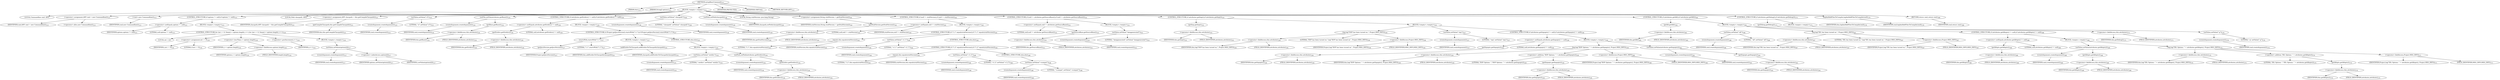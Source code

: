 digraph "setupRmicCommand" {  
"476" [label = <(METHOD,setupRmicCommand)<SUB>212</SUB>> ]
"18" [label = <(PARAM,this)<SUB>212</SUB>> ]
"477" [label = <(PARAM,String[] options)<SUB>212</SUB>> ]
"478" [label = <(BLOCK,&lt;empty&gt;,&lt;empty&gt;)<SUB>212</SUB>> ]
"16" [label = <(LOCAL,Commandline cmd: ANY)> ]
"479" [label = <(&lt;operator&gt;.assignment,ANY cmd = new Commandline())<SUB>213</SUB>> ]
"480" [label = <(IDENTIFIER,cmd,ANY cmd = new Commandline())<SUB>213</SUB>> ]
"481" [label = <(&lt;operator&gt;.alloc,new Commandline())<SUB>213</SUB>> ]
"482" [label = <(&lt;init&gt;,new Commandline())<SUB>213</SUB>> ]
"15" [label = <(IDENTIFIER,cmd,new Commandline())<SUB>213</SUB>> ]
"483" [label = <(CONTROL_STRUCTURE,if (options != null),if (options != null))<SUB>215</SUB>> ]
"484" [label = <(&lt;operator&gt;.notEquals,options != null)<SUB>215</SUB>> ]
"485" [label = <(IDENTIFIER,options,options != null)<SUB>215</SUB>> ]
"486" [label = <(LITERAL,null,options != null)<SUB>215</SUB>> ]
"487" [label = <(BLOCK,&lt;empty&gt;,&lt;empty&gt;)<SUB>215</SUB>> ]
"488" [label = <(CONTROL_STRUCTURE,for (int i = 0; Some(i &lt; options.length); i++),for (int i = 0; Some(i &lt; options.length); i++))<SUB>216</SUB>> ]
"489" [label = <(LOCAL,int i: int)> ]
"490" [label = <(&lt;operator&gt;.assignment,int i = 0)<SUB>216</SUB>> ]
"491" [label = <(IDENTIFIER,i,int i = 0)<SUB>216</SUB>> ]
"492" [label = <(LITERAL,0,int i = 0)<SUB>216</SUB>> ]
"493" [label = <(&lt;operator&gt;.lessThan,i &lt; options.length)<SUB>216</SUB>> ]
"494" [label = <(IDENTIFIER,i,i &lt; options.length)<SUB>216</SUB>> ]
"495" [label = <(&lt;operator&gt;.fieldAccess,options.length)<SUB>216</SUB>> ]
"496" [label = <(IDENTIFIER,options,i &lt; options.length)<SUB>216</SUB>> ]
"497" [label = <(FIELD_IDENTIFIER,length,length)<SUB>216</SUB>> ]
"498" [label = <(&lt;operator&gt;.postIncrement,i++)<SUB>216</SUB>> ]
"499" [label = <(IDENTIFIER,i,i++)<SUB>216</SUB>> ]
"500" [label = <(BLOCK,&lt;empty&gt;,&lt;empty&gt;)<SUB>216</SUB>> ]
"501" [label = <(setValue,setValue(options[i]))<SUB>217</SUB>> ]
"502" [label = <(createArgument,createArgument())<SUB>217</SUB>> ]
"503" [label = <(IDENTIFIER,cmd,createArgument())<SUB>217</SUB>> ]
"504" [label = <(&lt;operator&gt;.indexAccess,options[i])<SUB>217</SUB>> ]
"505" [label = <(IDENTIFIER,options,setValue(options[i]))<SUB>217</SUB>> ]
"506" [label = <(IDENTIFIER,i,setValue(options[i]))<SUB>217</SUB>> ]
"507" [label = <(LOCAL,Path classpath: ANY)> ]
"508" [label = <(&lt;operator&gt;.assignment,ANY classpath = this.getCompileClasspath())<SUB>221</SUB>> ]
"509" [label = <(IDENTIFIER,classpath,ANY classpath = this.getCompileClasspath())<SUB>221</SUB>> ]
"510" [label = <(getCompileClasspath,this.getCompileClasspath())<SUB>221</SUB>> ]
"17" [label = <(IDENTIFIER,this,this.getCompileClasspath())<SUB>221</SUB>> ]
"511" [label = <(setValue,setValue(&quot;-d&quot;))<SUB>223</SUB>> ]
"512" [label = <(createArgument,createArgument())<SUB>223</SUB>> ]
"513" [label = <(IDENTIFIER,cmd,createArgument())<SUB>223</SUB>> ]
"514" [label = <(LITERAL,&quot;-d&quot;,setValue(&quot;-d&quot;))<SUB>223</SUB>> ]
"515" [label = <(setFile,setFile(attributes.getBase()))<SUB>224</SUB>> ]
"516" [label = <(createArgument,createArgument())<SUB>224</SUB>> ]
"517" [label = <(IDENTIFIER,cmd,createArgument())<SUB>224</SUB>> ]
"518" [label = <(getBase,getBase())<SUB>224</SUB>> ]
"519" [label = <(&lt;operator&gt;.fieldAccess,this.attributes)<SUB>224</SUB>> ]
"520" [label = <(IDENTIFIER,this,getBase())<SUB>224</SUB>> ]
"521" [label = <(FIELD_IDENTIFIER,attributes,attributes)<SUB>224</SUB>> ]
"522" [label = <(CONTROL_STRUCTURE,if (attributes.getExtdirs() != null),if (attributes.getExtdirs() != null))<SUB>226</SUB>> ]
"523" [label = <(&lt;operator&gt;.notEquals,attributes.getExtdirs() != null)<SUB>226</SUB>> ]
"524" [label = <(getExtdirs,getExtdirs())<SUB>226</SUB>> ]
"525" [label = <(&lt;operator&gt;.fieldAccess,this.attributes)<SUB>226</SUB>> ]
"526" [label = <(IDENTIFIER,this,getExtdirs())<SUB>226</SUB>> ]
"527" [label = <(FIELD_IDENTIFIER,attributes,attributes)<SUB>226</SUB>> ]
"528" [label = <(LITERAL,null,attributes.getExtdirs() != null)<SUB>226</SUB>> ]
"529" [label = <(BLOCK,&lt;empty&gt;,&lt;empty&gt;)<SUB>226</SUB>> ]
"530" [label = <(CONTROL_STRUCTURE,if (Project.getJavaVersion().startsWith(&quot;1.1&quot;)),if (Project.getJavaVersion().startsWith(&quot;1.1&quot;)))<SUB>227</SUB>> ]
"531" [label = <(startsWith,startsWith(&quot;1.1&quot;))<SUB>227</SUB>> ]
"532" [label = <(getJavaVersion,getJavaVersion())<SUB>227</SUB>> ]
"533" [label = <(IDENTIFIER,Project,getJavaVersion())<SUB>227</SUB>> ]
"534" [label = <(LITERAL,&quot;1.1&quot;,startsWith(&quot;1.1&quot;))<SUB>227</SUB>> ]
"535" [label = <(BLOCK,&lt;empty&gt;,&lt;empty&gt;)<SUB>227</SUB>> ]
"536" [label = <(addExtdirsToClasspath,addExtdirsToClasspath(classpath))<SUB>231</SUB>> ]
"19" [label = <(IDENTIFIER,this,addExtdirsToClasspath(classpath))<SUB>231</SUB>> ]
"537" [label = <(IDENTIFIER,classpath,addExtdirsToClasspath(classpath))<SUB>231</SUB>> ]
"538" [label = <(CONTROL_STRUCTURE,else,else)<SUB>232</SUB>> ]
"539" [label = <(BLOCK,&lt;empty&gt;,&lt;empty&gt;)<SUB>232</SUB>> ]
"540" [label = <(setValue,setValue(&quot;-extdirs&quot;))<SUB>233</SUB>> ]
"541" [label = <(createArgument,createArgument())<SUB>233</SUB>> ]
"542" [label = <(IDENTIFIER,cmd,createArgument())<SUB>233</SUB>> ]
"543" [label = <(LITERAL,&quot;-extdirs&quot;,setValue(&quot;-extdirs&quot;))<SUB>233</SUB>> ]
"544" [label = <(setPath,setPath(attributes.getExtdirs()))<SUB>234</SUB>> ]
"545" [label = <(createArgument,createArgument())<SUB>234</SUB>> ]
"546" [label = <(IDENTIFIER,cmd,createArgument())<SUB>234</SUB>> ]
"547" [label = <(getExtdirs,getExtdirs())<SUB>234</SUB>> ]
"548" [label = <(&lt;operator&gt;.fieldAccess,this.attributes)<SUB>234</SUB>> ]
"549" [label = <(IDENTIFIER,this,getExtdirs())<SUB>234</SUB>> ]
"550" [label = <(FIELD_IDENTIFIER,attributes,attributes)<SUB>234</SUB>> ]
"551" [label = <(setValue,setValue(&quot;-classpath&quot;))<SUB>238</SUB>> ]
"552" [label = <(createArgument,createArgument())<SUB>238</SUB>> ]
"553" [label = <(IDENTIFIER,cmd,createArgument())<SUB>238</SUB>> ]
"554" [label = <(LITERAL,&quot;-classpath&quot;,setValue(&quot;-classpath&quot;))<SUB>238</SUB>> ]
"555" [label = <(setPath,setPath(classpath))<SUB>239</SUB>> ]
"556" [label = <(createArgument,createArgument())<SUB>239</SUB>> ]
"557" [label = <(IDENTIFIER,cmd,createArgument())<SUB>239</SUB>> ]
"558" [label = <(IDENTIFIER,classpath,setPath(classpath))<SUB>239</SUB>> ]
"559" [label = <(LOCAL,String stubVersion: java.lang.String)> ]
"560" [label = <(&lt;operator&gt;.assignment,String stubVersion = getStubVersion())<SUB>241</SUB>> ]
"561" [label = <(IDENTIFIER,stubVersion,String stubVersion = getStubVersion())<SUB>241</SUB>> ]
"562" [label = <(getStubVersion,getStubVersion())<SUB>241</SUB>> ]
"563" [label = <(&lt;operator&gt;.fieldAccess,this.attributes)<SUB>241</SUB>> ]
"564" [label = <(IDENTIFIER,this,getStubVersion())<SUB>241</SUB>> ]
"565" [label = <(FIELD_IDENTIFIER,attributes,attributes)<SUB>241</SUB>> ]
"566" [label = <(CONTROL_STRUCTURE,if (null != stubVersion),if (null != stubVersion))<SUB>242</SUB>> ]
"567" [label = <(&lt;operator&gt;.notEquals,null != stubVersion)<SUB>242</SUB>> ]
"568" [label = <(LITERAL,null,null != stubVersion)<SUB>242</SUB>> ]
"569" [label = <(IDENTIFIER,stubVersion,null != stubVersion)<SUB>242</SUB>> ]
"570" [label = <(BLOCK,&lt;empty&gt;,&lt;empty&gt;)<SUB>242</SUB>> ]
"571" [label = <(CONTROL_STRUCTURE,if (&quot;1.1&quot;.equals(stubVersion)),if (&quot;1.1&quot;.equals(stubVersion)))<SUB>243</SUB>> ]
"572" [label = <(equals,this.equals(stubVersion))<SUB>243</SUB>> ]
"573" [label = <(LITERAL,&quot;1.1&quot;,this.equals(stubVersion))<SUB>243</SUB>> ]
"574" [label = <(IDENTIFIER,stubVersion,this.equals(stubVersion))<SUB>243</SUB>> ]
"575" [label = <(setValue,setValue(&quot;-v1.1&quot;))<SUB>244</SUB>> ]
"576" [label = <(createArgument,createArgument())<SUB>244</SUB>> ]
"577" [label = <(IDENTIFIER,cmd,createArgument())<SUB>244</SUB>> ]
"578" [label = <(LITERAL,&quot;-v1.1&quot;,setValue(&quot;-v1.1&quot;))<SUB>244</SUB>> ]
"579" [label = <(CONTROL_STRUCTURE,else,else)<SUB>245</SUB>> ]
"580" [label = <(CONTROL_STRUCTURE,if (&quot;1.2&quot;.equals(stubVersion)),if (&quot;1.2&quot;.equals(stubVersion)))<SUB>245</SUB>> ]
"581" [label = <(equals,this.equals(stubVersion))<SUB>245</SUB>> ]
"582" [label = <(LITERAL,&quot;1.2&quot;,this.equals(stubVersion))<SUB>245</SUB>> ]
"583" [label = <(IDENTIFIER,stubVersion,this.equals(stubVersion))<SUB>245</SUB>> ]
"584" [label = <(setValue,setValue(&quot;-v1.2&quot;))<SUB>246</SUB>> ]
"585" [label = <(createArgument,createArgument())<SUB>246</SUB>> ]
"586" [label = <(IDENTIFIER,cmd,createArgument())<SUB>246</SUB>> ]
"587" [label = <(LITERAL,&quot;-v1.2&quot;,setValue(&quot;-v1.2&quot;))<SUB>246</SUB>> ]
"588" [label = <(CONTROL_STRUCTURE,else,else)<SUB>248</SUB>> ]
"589" [label = <(setValue,setValue(&quot;-vcompat&quot;))<SUB>248</SUB>> ]
"590" [label = <(createArgument,createArgument())<SUB>248</SUB>> ]
"591" [label = <(IDENTIFIER,cmd,createArgument())<SUB>248</SUB>> ]
"592" [label = <(LITERAL,&quot;-vcompat&quot;,setValue(&quot;-vcompat&quot;))<SUB>248</SUB>> ]
"593" [label = <(CONTROL_STRUCTURE,if (null != attributes.getSourceBase()),if (null != attributes.getSourceBase()))<SUB>251</SUB>> ]
"594" [label = <(&lt;operator&gt;.notEquals,null != attributes.getSourceBase())<SUB>251</SUB>> ]
"595" [label = <(LITERAL,null,null != attributes.getSourceBase())<SUB>251</SUB>> ]
"596" [label = <(getSourceBase,getSourceBase())<SUB>251</SUB>> ]
"597" [label = <(&lt;operator&gt;.fieldAccess,this.attributes)<SUB>251</SUB>> ]
"598" [label = <(IDENTIFIER,this,getSourceBase())<SUB>251</SUB>> ]
"599" [label = <(FIELD_IDENTIFIER,attributes,attributes)<SUB>251</SUB>> ]
"600" [label = <(BLOCK,&lt;empty&gt;,&lt;empty&gt;)<SUB>251</SUB>> ]
"601" [label = <(setValue,setValue(&quot;-keepgenerated&quot;))<SUB>252</SUB>> ]
"602" [label = <(createArgument,createArgument())<SUB>252</SUB>> ]
"603" [label = <(IDENTIFIER,cmd,createArgument())<SUB>252</SUB>> ]
"604" [label = <(LITERAL,&quot;-keepgenerated&quot;,setValue(&quot;-keepgenerated&quot;))<SUB>252</SUB>> ]
"605" [label = <(CONTROL_STRUCTURE,if (attributes.getIiop()),if (attributes.getIiop()))<SUB>255</SUB>> ]
"606" [label = <(getIiop,getIiop())<SUB>255</SUB>> ]
"607" [label = <(&lt;operator&gt;.fieldAccess,this.attributes)<SUB>255</SUB>> ]
"608" [label = <(IDENTIFIER,this,getIiop())<SUB>255</SUB>> ]
"609" [label = <(FIELD_IDENTIFIER,attributes,attributes)<SUB>255</SUB>> ]
"610" [label = <(BLOCK,&lt;empty&gt;,&lt;empty&gt;)<SUB>255</SUB>> ]
"611" [label = <(log,log(&quot;IIOP has been turned on.&quot;, Project.MSG_INFO))<SUB>256</SUB>> ]
"612" [label = <(&lt;operator&gt;.fieldAccess,this.attributes)<SUB>256</SUB>> ]
"613" [label = <(IDENTIFIER,this,log(&quot;IIOP has been turned on.&quot;, Project.MSG_INFO))<SUB>256</SUB>> ]
"614" [label = <(FIELD_IDENTIFIER,attributes,attributes)<SUB>256</SUB>> ]
"615" [label = <(LITERAL,&quot;IIOP has been turned on.&quot;,log(&quot;IIOP has been turned on.&quot;, Project.MSG_INFO))<SUB>256</SUB>> ]
"616" [label = <(&lt;operator&gt;.fieldAccess,Project.MSG_INFO)<SUB>256</SUB>> ]
"617" [label = <(IDENTIFIER,Project,log(&quot;IIOP has been turned on.&quot;, Project.MSG_INFO))<SUB>256</SUB>> ]
"618" [label = <(FIELD_IDENTIFIER,MSG_INFO,MSG_INFO)<SUB>256</SUB>> ]
"619" [label = <(setValue,setValue(&quot;-iiop&quot;))<SUB>257</SUB>> ]
"620" [label = <(createArgument,createArgument())<SUB>257</SUB>> ]
"621" [label = <(IDENTIFIER,cmd,createArgument())<SUB>257</SUB>> ]
"622" [label = <(LITERAL,&quot;-iiop&quot;,setValue(&quot;-iiop&quot;))<SUB>257</SUB>> ]
"623" [label = <(CONTROL_STRUCTURE,if (attributes.getIiopopts() != null),if (attributes.getIiopopts() != null))<SUB>258</SUB>> ]
"624" [label = <(&lt;operator&gt;.notEquals,attributes.getIiopopts() != null)<SUB>258</SUB>> ]
"625" [label = <(getIiopopts,getIiopopts())<SUB>258</SUB>> ]
"626" [label = <(&lt;operator&gt;.fieldAccess,this.attributes)<SUB>258</SUB>> ]
"627" [label = <(IDENTIFIER,this,getIiopopts())<SUB>258</SUB>> ]
"628" [label = <(FIELD_IDENTIFIER,attributes,attributes)<SUB>258</SUB>> ]
"629" [label = <(LITERAL,null,attributes.getIiopopts() != null)<SUB>258</SUB>> ]
"630" [label = <(BLOCK,&lt;empty&gt;,&lt;empty&gt;)<SUB>258</SUB>> ]
"631" [label = <(log,log(&quot;IIOP Options: &quot; + attributes.getIiopopts(), Project.MSG_INFO))<SUB>259</SUB>> ]
"632" [label = <(&lt;operator&gt;.fieldAccess,this.attributes)<SUB>259</SUB>> ]
"633" [label = <(IDENTIFIER,this,log(&quot;IIOP Options: &quot; + attributes.getIiopopts(), Project.MSG_INFO))<SUB>259</SUB>> ]
"634" [label = <(FIELD_IDENTIFIER,attributes,attributes)<SUB>259</SUB>> ]
"635" [label = <(&lt;operator&gt;.addition,&quot;IIOP Options: &quot; + attributes.getIiopopts())<SUB>259</SUB>> ]
"636" [label = <(LITERAL,&quot;IIOP Options: &quot;,&quot;IIOP Options: &quot; + attributes.getIiopopts())<SUB>259</SUB>> ]
"637" [label = <(getIiopopts,getIiopopts())<SUB>259</SUB>> ]
"638" [label = <(&lt;operator&gt;.fieldAccess,this.attributes)<SUB>259</SUB>> ]
"639" [label = <(IDENTIFIER,this,getIiopopts())<SUB>259</SUB>> ]
"640" [label = <(FIELD_IDENTIFIER,attributes,attributes)<SUB>259</SUB>> ]
"641" [label = <(&lt;operator&gt;.fieldAccess,Project.MSG_INFO)<SUB>260</SUB>> ]
"642" [label = <(IDENTIFIER,Project,log(&quot;IIOP Options: &quot; + attributes.getIiopopts(), Project.MSG_INFO))<SUB>260</SUB>> ]
"643" [label = <(FIELD_IDENTIFIER,MSG_INFO,MSG_INFO)<SUB>260</SUB>> ]
"644" [label = <(setValue,setValue(attributes.getIiopopts()))<SUB>261</SUB>> ]
"645" [label = <(createArgument,createArgument())<SUB>261</SUB>> ]
"646" [label = <(IDENTIFIER,cmd,createArgument())<SUB>261</SUB>> ]
"647" [label = <(getIiopopts,getIiopopts())<SUB>261</SUB>> ]
"648" [label = <(&lt;operator&gt;.fieldAccess,this.attributes)<SUB>261</SUB>> ]
"649" [label = <(IDENTIFIER,this,getIiopopts())<SUB>261</SUB>> ]
"650" [label = <(FIELD_IDENTIFIER,attributes,attributes)<SUB>261</SUB>> ]
"651" [label = <(CONTROL_STRUCTURE,if (attributes.getIdl()),if (attributes.getIdl()))<SUB>265</SUB>> ]
"652" [label = <(getIdl,getIdl())<SUB>265</SUB>> ]
"653" [label = <(&lt;operator&gt;.fieldAccess,this.attributes)<SUB>265</SUB>> ]
"654" [label = <(IDENTIFIER,this,getIdl())<SUB>265</SUB>> ]
"655" [label = <(FIELD_IDENTIFIER,attributes,attributes)<SUB>265</SUB>> ]
"656" [label = <(BLOCK,&lt;empty&gt;,&lt;empty&gt;)<SUB>265</SUB>> ]
"657" [label = <(setValue,setValue(&quot;-idl&quot;))<SUB>266</SUB>> ]
"658" [label = <(createArgument,createArgument())<SUB>266</SUB>> ]
"659" [label = <(IDENTIFIER,cmd,createArgument())<SUB>266</SUB>> ]
"660" [label = <(LITERAL,&quot;-idl&quot;,setValue(&quot;-idl&quot;))<SUB>266</SUB>> ]
"661" [label = <(log,log(&quot;IDL has been turned on.&quot;, Project.MSG_INFO))<SUB>267</SUB>> ]
"662" [label = <(&lt;operator&gt;.fieldAccess,this.attributes)<SUB>267</SUB>> ]
"663" [label = <(IDENTIFIER,this,log(&quot;IDL has been turned on.&quot;, Project.MSG_INFO))<SUB>267</SUB>> ]
"664" [label = <(FIELD_IDENTIFIER,attributes,attributes)<SUB>267</SUB>> ]
"665" [label = <(LITERAL,&quot;IDL has been turned on.&quot;,log(&quot;IDL has been turned on.&quot;, Project.MSG_INFO))<SUB>267</SUB>> ]
"666" [label = <(&lt;operator&gt;.fieldAccess,Project.MSG_INFO)<SUB>267</SUB>> ]
"667" [label = <(IDENTIFIER,Project,log(&quot;IDL has been turned on.&quot;, Project.MSG_INFO))<SUB>267</SUB>> ]
"668" [label = <(FIELD_IDENTIFIER,MSG_INFO,MSG_INFO)<SUB>267</SUB>> ]
"669" [label = <(CONTROL_STRUCTURE,if (attributes.getIdlopts() != null),if (attributes.getIdlopts() != null))<SUB>268</SUB>> ]
"670" [label = <(&lt;operator&gt;.notEquals,attributes.getIdlopts() != null)<SUB>268</SUB>> ]
"671" [label = <(getIdlopts,getIdlopts())<SUB>268</SUB>> ]
"672" [label = <(&lt;operator&gt;.fieldAccess,this.attributes)<SUB>268</SUB>> ]
"673" [label = <(IDENTIFIER,this,getIdlopts())<SUB>268</SUB>> ]
"674" [label = <(FIELD_IDENTIFIER,attributes,attributes)<SUB>268</SUB>> ]
"675" [label = <(LITERAL,null,attributes.getIdlopts() != null)<SUB>268</SUB>> ]
"676" [label = <(BLOCK,&lt;empty&gt;,&lt;empty&gt;)<SUB>268</SUB>> ]
"677" [label = <(setValue,setValue(attributes.getIdlopts()))<SUB>269</SUB>> ]
"678" [label = <(createArgument,createArgument())<SUB>269</SUB>> ]
"679" [label = <(IDENTIFIER,cmd,createArgument())<SUB>269</SUB>> ]
"680" [label = <(getIdlopts,getIdlopts())<SUB>269</SUB>> ]
"681" [label = <(&lt;operator&gt;.fieldAccess,this.attributes)<SUB>269</SUB>> ]
"682" [label = <(IDENTIFIER,this,getIdlopts())<SUB>269</SUB>> ]
"683" [label = <(FIELD_IDENTIFIER,attributes,attributes)<SUB>269</SUB>> ]
"684" [label = <(log,log(&quot;IDL Options: &quot; + attributes.getIdlopts(), Project.MSG_INFO))<SUB>270</SUB>> ]
"685" [label = <(&lt;operator&gt;.fieldAccess,this.attributes)<SUB>270</SUB>> ]
"686" [label = <(IDENTIFIER,this,log(&quot;IDL Options: &quot; + attributes.getIdlopts(), Project.MSG_INFO))<SUB>270</SUB>> ]
"687" [label = <(FIELD_IDENTIFIER,attributes,attributes)<SUB>270</SUB>> ]
"688" [label = <(&lt;operator&gt;.addition,&quot;IDL Options: &quot; + attributes.getIdlopts())<SUB>270</SUB>> ]
"689" [label = <(LITERAL,&quot;IDL Options: &quot;,&quot;IDL Options: &quot; + attributes.getIdlopts())<SUB>270</SUB>> ]
"690" [label = <(getIdlopts,getIdlopts())<SUB>270</SUB>> ]
"691" [label = <(&lt;operator&gt;.fieldAccess,this.attributes)<SUB>270</SUB>> ]
"692" [label = <(IDENTIFIER,this,getIdlopts())<SUB>270</SUB>> ]
"693" [label = <(FIELD_IDENTIFIER,attributes,attributes)<SUB>270</SUB>> ]
"694" [label = <(&lt;operator&gt;.fieldAccess,Project.MSG_INFO)<SUB>271</SUB>> ]
"695" [label = <(IDENTIFIER,Project,log(&quot;IDL Options: &quot; + attributes.getIdlopts(), Project.MSG_INFO))<SUB>271</SUB>> ]
"696" [label = <(FIELD_IDENTIFIER,MSG_INFO,MSG_INFO)<SUB>271</SUB>> ]
"697" [label = <(CONTROL_STRUCTURE,if (attributes.getDebug()),if (attributes.getDebug()))<SUB>275</SUB>> ]
"698" [label = <(getDebug,getDebug())<SUB>275</SUB>> ]
"699" [label = <(&lt;operator&gt;.fieldAccess,this.attributes)<SUB>275</SUB>> ]
"700" [label = <(IDENTIFIER,this,getDebug())<SUB>275</SUB>> ]
"701" [label = <(FIELD_IDENTIFIER,attributes,attributes)<SUB>275</SUB>> ]
"702" [label = <(BLOCK,&lt;empty&gt;,&lt;empty&gt;)<SUB>275</SUB>> ]
"703" [label = <(setValue,setValue(&quot;-g&quot;))<SUB>276</SUB>> ]
"704" [label = <(createArgument,createArgument())<SUB>276</SUB>> ]
"705" [label = <(IDENTIFIER,cmd,createArgument())<SUB>276</SUB>> ]
"706" [label = <(LITERAL,&quot;-g&quot;,setValue(&quot;-g&quot;))<SUB>276</SUB>> ]
"707" [label = <(logAndAddFilesToCompile,logAndAddFilesToCompile(cmd))<SUB>279</SUB>> ]
"20" [label = <(IDENTIFIER,this,logAndAddFilesToCompile(cmd))<SUB>279</SUB>> ]
"708" [label = <(IDENTIFIER,cmd,logAndAddFilesToCompile(cmd))<SUB>279</SUB>> ]
"709" [label = <(RETURN,return cmd;,return cmd;)<SUB>280</SUB>> ]
"710" [label = <(IDENTIFIER,cmd,return cmd;)<SUB>280</SUB>> ]
"711" [label = <(MODIFIER,PROTECTED)> ]
"712" [label = <(MODIFIER,VIRTUAL)> ]
"713" [label = <(METHOD_RETURN,ANY)<SUB>212</SUB>> ]
  "476" -> "18" 
  "476" -> "477" 
  "476" -> "478" 
  "476" -> "711" 
  "476" -> "712" 
  "476" -> "713" 
  "478" -> "16" 
  "478" -> "479" 
  "478" -> "482" 
  "478" -> "483" 
  "478" -> "507" 
  "478" -> "508" 
  "478" -> "511" 
  "478" -> "515" 
  "478" -> "522" 
  "478" -> "551" 
  "478" -> "555" 
  "478" -> "559" 
  "478" -> "560" 
  "478" -> "566" 
  "478" -> "593" 
  "478" -> "605" 
  "478" -> "651" 
  "478" -> "697" 
  "478" -> "707" 
  "478" -> "709" 
  "479" -> "480" 
  "479" -> "481" 
  "482" -> "15" 
  "483" -> "484" 
  "483" -> "487" 
  "484" -> "485" 
  "484" -> "486" 
  "487" -> "488" 
  "488" -> "489" 
  "488" -> "490" 
  "488" -> "493" 
  "488" -> "498" 
  "488" -> "500" 
  "490" -> "491" 
  "490" -> "492" 
  "493" -> "494" 
  "493" -> "495" 
  "495" -> "496" 
  "495" -> "497" 
  "498" -> "499" 
  "500" -> "501" 
  "501" -> "502" 
  "501" -> "504" 
  "502" -> "503" 
  "504" -> "505" 
  "504" -> "506" 
  "508" -> "509" 
  "508" -> "510" 
  "510" -> "17" 
  "511" -> "512" 
  "511" -> "514" 
  "512" -> "513" 
  "515" -> "516" 
  "515" -> "518" 
  "516" -> "517" 
  "518" -> "519" 
  "519" -> "520" 
  "519" -> "521" 
  "522" -> "523" 
  "522" -> "529" 
  "523" -> "524" 
  "523" -> "528" 
  "524" -> "525" 
  "525" -> "526" 
  "525" -> "527" 
  "529" -> "530" 
  "530" -> "531" 
  "530" -> "535" 
  "530" -> "538" 
  "531" -> "532" 
  "531" -> "534" 
  "532" -> "533" 
  "535" -> "536" 
  "536" -> "19" 
  "536" -> "537" 
  "538" -> "539" 
  "539" -> "540" 
  "539" -> "544" 
  "540" -> "541" 
  "540" -> "543" 
  "541" -> "542" 
  "544" -> "545" 
  "544" -> "547" 
  "545" -> "546" 
  "547" -> "548" 
  "548" -> "549" 
  "548" -> "550" 
  "551" -> "552" 
  "551" -> "554" 
  "552" -> "553" 
  "555" -> "556" 
  "555" -> "558" 
  "556" -> "557" 
  "560" -> "561" 
  "560" -> "562" 
  "562" -> "563" 
  "563" -> "564" 
  "563" -> "565" 
  "566" -> "567" 
  "566" -> "570" 
  "567" -> "568" 
  "567" -> "569" 
  "570" -> "571" 
  "571" -> "572" 
  "571" -> "575" 
  "571" -> "579" 
  "572" -> "573" 
  "572" -> "574" 
  "575" -> "576" 
  "575" -> "578" 
  "576" -> "577" 
  "579" -> "580" 
  "580" -> "581" 
  "580" -> "584" 
  "580" -> "588" 
  "581" -> "582" 
  "581" -> "583" 
  "584" -> "585" 
  "584" -> "587" 
  "585" -> "586" 
  "588" -> "589" 
  "589" -> "590" 
  "589" -> "592" 
  "590" -> "591" 
  "593" -> "594" 
  "593" -> "600" 
  "594" -> "595" 
  "594" -> "596" 
  "596" -> "597" 
  "597" -> "598" 
  "597" -> "599" 
  "600" -> "601" 
  "601" -> "602" 
  "601" -> "604" 
  "602" -> "603" 
  "605" -> "606" 
  "605" -> "610" 
  "606" -> "607" 
  "607" -> "608" 
  "607" -> "609" 
  "610" -> "611" 
  "610" -> "619" 
  "610" -> "623" 
  "611" -> "612" 
  "611" -> "615" 
  "611" -> "616" 
  "612" -> "613" 
  "612" -> "614" 
  "616" -> "617" 
  "616" -> "618" 
  "619" -> "620" 
  "619" -> "622" 
  "620" -> "621" 
  "623" -> "624" 
  "623" -> "630" 
  "624" -> "625" 
  "624" -> "629" 
  "625" -> "626" 
  "626" -> "627" 
  "626" -> "628" 
  "630" -> "631" 
  "630" -> "644" 
  "631" -> "632" 
  "631" -> "635" 
  "631" -> "641" 
  "632" -> "633" 
  "632" -> "634" 
  "635" -> "636" 
  "635" -> "637" 
  "637" -> "638" 
  "638" -> "639" 
  "638" -> "640" 
  "641" -> "642" 
  "641" -> "643" 
  "644" -> "645" 
  "644" -> "647" 
  "645" -> "646" 
  "647" -> "648" 
  "648" -> "649" 
  "648" -> "650" 
  "651" -> "652" 
  "651" -> "656" 
  "652" -> "653" 
  "653" -> "654" 
  "653" -> "655" 
  "656" -> "657" 
  "656" -> "661" 
  "656" -> "669" 
  "657" -> "658" 
  "657" -> "660" 
  "658" -> "659" 
  "661" -> "662" 
  "661" -> "665" 
  "661" -> "666" 
  "662" -> "663" 
  "662" -> "664" 
  "666" -> "667" 
  "666" -> "668" 
  "669" -> "670" 
  "669" -> "676" 
  "670" -> "671" 
  "670" -> "675" 
  "671" -> "672" 
  "672" -> "673" 
  "672" -> "674" 
  "676" -> "677" 
  "676" -> "684" 
  "677" -> "678" 
  "677" -> "680" 
  "678" -> "679" 
  "680" -> "681" 
  "681" -> "682" 
  "681" -> "683" 
  "684" -> "685" 
  "684" -> "688" 
  "684" -> "694" 
  "685" -> "686" 
  "685" -> "687" 
  "688" -> "689" 
  "688" -> "690" 
  "690" -> "691" 
  "691" -> "692" 
  "691" -> "693" 
  "694" -> "695" 
  "694" -> "696" 
  "697" -> "698" 
  "697" -> "702" 
  "698" -> "699" 
  "699" -> "700" 
  "699" -> "701" 
  "702" -> "703" 
  "703" -> "704" 
  "703" -> "706" 
  "704" -> "705" 
  "707" -> "20" 
  "707" -> "708" 
  "709" -> "710" 
}
